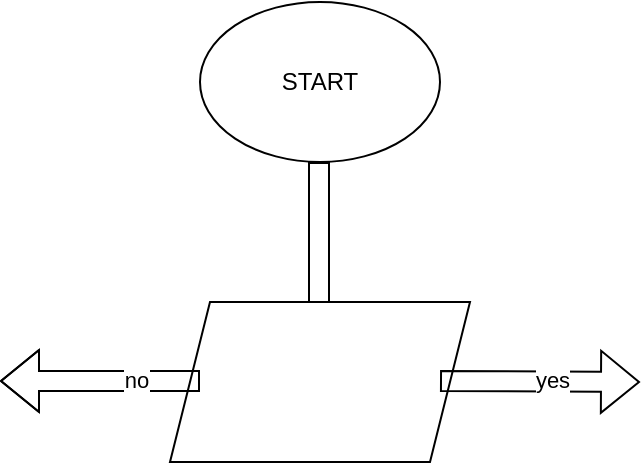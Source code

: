 <mxfile version="26.0.16">
  <diagram name="Page-1" id="kvb2IlEvXn5Aqq7DSN7x">
    <mxGraphModel dx="609" dy="349" grid="1" gridSize="10" guides="1" tooltips="1" connect="1" arrows="1" fold="1" page="1" pageScale="1" pageWidth="850" pageHeight="1100" math="0" shadow="0">
      <root>
        <mxCell id="0" />
        <mxCell id="1" parent="0" />
        <mxCell id="cfesc5ldZ6rkKSOXcKPR-1" value="START" style="ellipse;whiteSpace=wrap;html=1;" vertex="1" parent="1">
          <mxGeometry x="260" y="10" width="120" height="80" as="geometry" />
        </mxCell>
        <mxCell id="cfesc5ldZ6rkKSOXcKPR-2" value="" style="shape=flexArrow;endArrow=classic;html=1;rounded=0;" edge="1" parent="1">
          <mxGeometry width="50" height="50" relative="1" as="geometry">
            <mxPoint x="319.5" y="90" as="sourcePoint" />
            <mxPoint x="319.5" y="201.14" as="targetPoint" />
            <Array as="points">
              <mxPoint x="319.5" y="160" />
            </Array>
          </mxGeometry>
        </mxCell>
        <mxCell id="cfesc5ldZ6rkKSOXcKPR-3" value="" style="shape=parallelogram;perimeter=parallelogramPerimeter;whiteSpace=wrap;html=1;fixedSize=1;" vertex="1" parent="1">
          <mxGeometry x="245" y="160" width="150" height="80" as="geometry" />
        </mxCell>
        <mxCell id="cfesc5ldZ6rkKSOXcKPR-5" value="" style="shape=flexArrow;endArrow=classic;html=1;rounded=0;" edge="1" parent="1">
          <mxGeometry width="50" height="50" relative="1" as="geometry">
            <mxPoint x="380" y="199.5" as="sourcePoint" />
            <mxPoint x="480" y="200" as="targetPoint" />
            <Array as="points" />
          </mxGeometry>
        </mxCell>
        <mxCell id="cfesc5ldZ6rkKSOXcKPR-8" value="yes" style="edgeLabel;html=1;align=center;verticalAlign=middle;resizable=0;points=[];" vertex="1" connectable="0" parent="cfesc5ldZ6rkKSOXcKPR-5">
          <mxGeometry x="0.119" y="1" relative="1" as="geometry">
            <mxPoint as="offset" />
          </mxGeometry>
        </mxCell>
        <mxCell id="cfesc5ldZ6rkKSOXcKPR-6" value="" style="shape=flexArrow;endArrow=classic;html=1;rounded=0;" edge="1" parent="1">
          <mxGeometry width="50" height="50" relative="1" as="geometry">
            <mxPoint x="260" y="199.5" as="sourcePoint" />
            <mxPoint x="160" y="199.5" as="targetPoint" />
            <Array as="points">
              <mxPoint x="180" y="199.5" />
            </Array>
          </mxGeometry>
        </mxCell>
        <mxCell id="cfesc5ldZ6rkKSOXcKPR-9" value="no" style="edgeLabel;html=1;align=center;verticalAlign=middle;resizable=0;points=[];" vertex="1" connectable="0" parent="cfesc5ldZ6rkKSOXcKPR-6">
          <mxGeometry x="-0.36" y="-1" relative="1" as="geometry">
            <mxPoint as="offset" />
          </mxGeometry>
        </mxCell>
      </root>
    </mxGraphModel>
  </diagram>
</mxfile>
